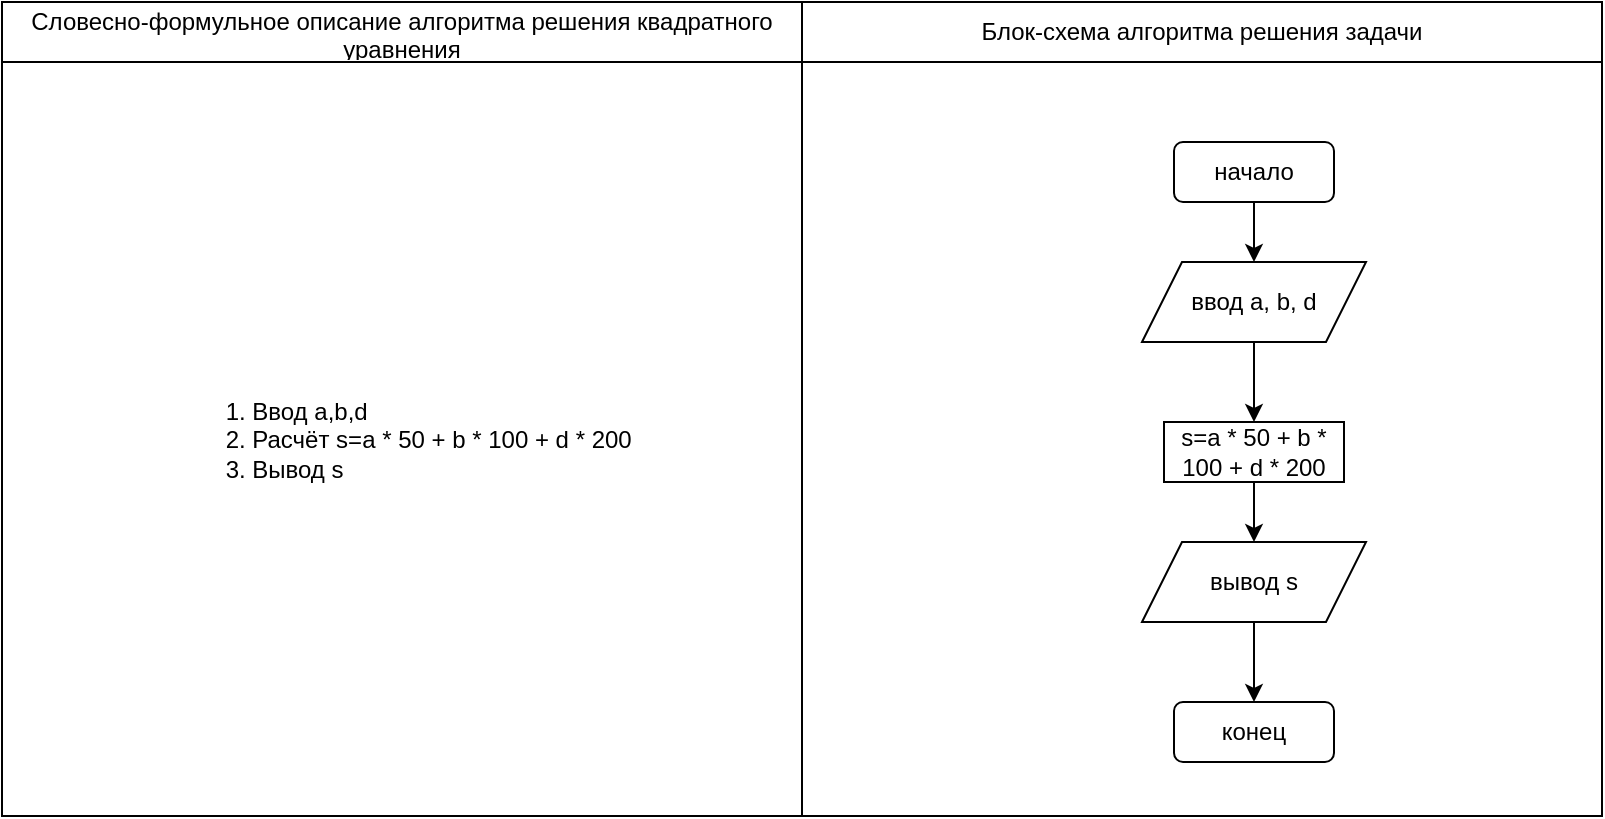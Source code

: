 <mxfile version="15.1.4" type="device"><diagram id="stywvtHEgilGalMFwnxx" name="Page-1"><mxGraphModel dx="1038" dy="1733" grid="1" gridSize="10" guides="1" tooltips="1" connect="1" arrows="1" fold="1" page="1" pageScale="1" pageWidth="827" pageHeight="1169" math="0" shadow="0"><root><mxCell id="0"/><mxCell id="1" parent="0"/><mxCell id="mAmY8VYH5miq4r02t--Z-12" value="" style="shape=table;startSize=0;container=1;collapsible=0;childLayout=tableLayout;" vertex="1" parent="1"><mxGeometry x="10" y="-1160" width="800" height="407" as="geometry"/></mxCell><mxCell id="mAmY8VYH5miq4r02t--Z-13" value="" style="shape=partialRectangle;collapsible=0;dropTarget=0;pointerEvents=0;fillColor=none;top=0;left=0;bottom=0;right=0;points=[[0,0.5],[1,0.5]];portConstraint=eastwest;" vertex="1" parent="mAmY8VYH5miq4r02t--Z-12"><mxGeometry width="800" height="30" as="geometry"/></mxCell><mxCell id="mAmY8VYH5miq4r02t--Z-14" value="Словесно-формульное описание алгоритма решения квадратного уравнения" style="shape=partialRectangle;html=1;whiteSpace=wrap;connectable=0;overflow=hidden;fillColor=none;top=0;left=0;bottom=0;right=0;pointerEvents=1;" vertex="1" parent="mAmY8VYH5miq4r02t--Z-13"><mxGeometry width="400" height="30" as="geometry"/></mxCell><mxCell id="mAmY8VYH5miq4r02t--Z-15" value="Блок-схема алгоритма решения задачи" style="shape=partialRectangle;html=1;whiteSpace=wrap;connectable=0;overflow=hidden;fillColor=none;top=0;left=0;bottom=0;right=0;pointerEvents=1;" vertex="1" parent="mAmY8VYH5miq4r02t--Z-13"><mxGeometry x="400" width="400" height="30" as="geometry"/></mxCell><mxCell id="mAmY8VYH5miq4r02t--Z-16" value="" style="shape=partialRectangle;collapsible=0;dropTarget=0;pointerEvents=0;fillColor=none;top=0;left=0;bottom=0;right=0;points=[[0,0.5],[1,0.5]];portConstraint=eastwest;" vertex="1" parent="mAmY8VYH5miq4r02t--Z-12"><mxGeometry y="30" width="800" height="377" as="geometry"/></mxCell><mxCell id="mAmY8VYH5miq4r02t--Z-17" value="&lt;div align=&quot;left&quot;&gt;&lt;ol&gt;&lt;li&gt;Ввод a,b,d&lt;/li&gt;&lt;li&gt;Расчёт s=a * 50 + b * 100 + d * 200&lt;/li&gt;&lt;li&gt;Вывод s&lt;br&gt;&lt;/li&gt;&lt;/ol&gt;&lt;/div&gt;" style="shape=partialRectangle;html=1;whiteSpace=wrap;connectable=0;overflow=hidden;fillColor=none;top=0;left=0;bottom=0;right=0;pointerEvents=1;" vertex="1" parent="mAmY8VYH5miq4r02t--Z-16"><mxGeometry width="400" height="377" as="geometry"/></mxCell><mxCell id="mAmY8VYH5miq4r02t--Z-18" value="" style="shape=partialRectangle;html=1;whiteSpace=wrap;connectable=0;overflow=hidden;fillColor=none;top=0;left=0;bottom=0;right=0;pointerEvents=1;" vertex="1" parent="mAmY8VYH5miq4r02t--Z-16"><mxGeometry x="400" width="400" height="377" as="geometry"/></mxCell><mxCell id="mAmY8VYH5miq4r02t--Z-4" style="edgeStyle=orthogonalEdgeStyle;rounded=0;orthogonalLoop=1;jettySize=auto;html=1;exitX=0.5;exitY=1;exitDx=0;exitDy=0;" edge="1" parent="1" source="mAmY8VYH5miq4r02t--Z-3"><mxGeometry relative="1" as="geometry"><mxPoint x="636" y="-1030" as="targetPoint"/></mxGeometry></mxCell><mxCell id="mAmY8VYH5miq4r02t--Z-3" value="начало" style="rounded=1;whiteSpace=wrap;html=1;" vertex="1" parent="1"><mxGeometry x="596" y="-1090" width="80" height="30" as="geometry"/></mxCell><mxCell id="mAmY8VYH5miq4r02t--Z-6" style="edgeStyle=orthogonalEdgeStyle;rounded=0;orthogonalLoop=1;jettySize=auto;html=1;exitX=0.5;exitY=1;exitDx=0;exitDy=0;" edge="1" parent="1" source="mAmY8VYH5miq4r02t--Z-5"><mxGeometry relative="1" as="geometry"><mxPoint x="636" y="-950" as="targetPoint"/></mxGeometry></mxCell><mxCell id="mAmY8VYH5miq4r02t--Z-5" value="ввод a, b, d" style="shape=parallelogram;perimeter=parallelogramPerimeter;whiteSpace=wrap;html=1;fixedSize=1;" vertex="1" parent="1"><mxGeometry x="580" y="-1030" width="112" height="40" as="geometry"/></mxCell><mxCell id="mAmY8VYH5miq4r02t--Z-8" style="edgeStyle=orthogonalEdgeStyle;rounded=0;orthogonalLoop=1;jettySize=auto;html=1;exitX=0.5;exitY=1;exitDx=0;exitDy=0;" edge="1" parent="1" source="mAmY8VYH5miq4r02t--Z-7"><mxGeometry relative="1" as="geometry"><mxPoint x="636" y="-890" as="targetPoint"/></mxGeometry></mxCell><mxCell id="mAmY8VYH5miq4r02t--Z-7" value="s=a * 50 + b * 100 + d * 200" style="rounded=0;whiteSpace=wrap;html=1;" vertex="1" parent="1"><mxGeometry x="591" y="-950" width="90" height="30" as="geometry"/></mxCell><mxCell id="mAmY8VYH5miq4r02t--Z-11" style="edgeStyle=orthogonalEdgeStyle;rounded=0;orthogonalLoop=1;jettySize=auto;html=1;exitX=0.5;exitY=1;exitDx=0;exitDy=0;" edge="1" parent="1" source="mAmY8VYH5miq4r02t--Z-9"><mxGeometry relative="1" as="geometry"><mxPoint x="636" y="-810" as="targetPoint"/></mxGeometry></mxCell><mxCell id="mAmY8VYH5miq4r02t--Z-9" value="вывод s" style="shape=parallelogram;perimeter=parallelogramPerimeter;whiteSpace=wrap;html=1;fixedSize=1;" vertex="1" parent="1"><mxGeometry x="580" y="-890" width="112" height="40" as="geometry"/></mxCell><mxCell id="mAmY8VYH5miq4r02t--Z-10" value="конец" style="rounded=1;whiteSpace=wrap;html=1;" vertex="1" parent="1"><mxGeometry x="596" y="-810" width="80" height="30" as="geometry"/></mxCell></root></mxGraphModel></diagram></mxfile>